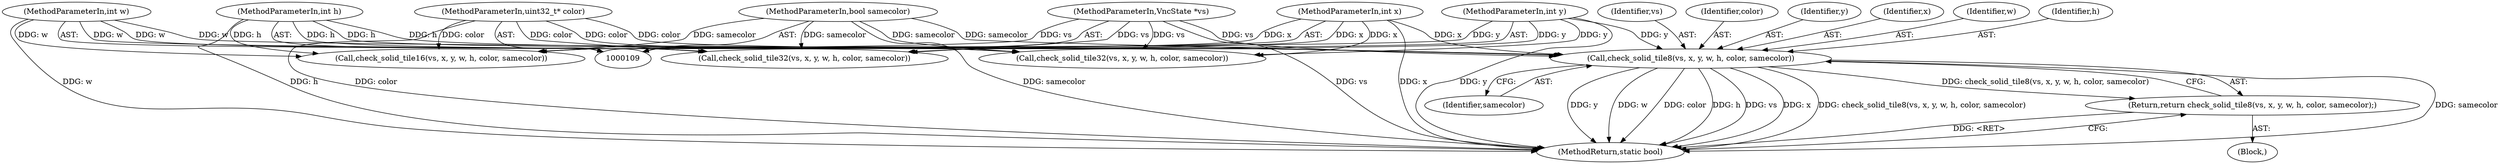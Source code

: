 digraph "0_qemu_9f64916da20eea67121d544698676295bbb105a7_0@pointer" {
"1000175" [label="(Call,check_solid_tile8(vs, x, y, w, h, color, samecolor))"];
"1000110" [label="(MethodParameterIn,VncState *vs)"];
"1000111" [label="(MethodParameterIn,int x)"];
"1000112" [label="(MethodParameterIn,int y)"];
"1000113" [label="(MethodParameterIn,int w)"];
"1000114" [label="(MethodParameterIn,int h)"];
"1000115" [label="(MethodParameterIn,uint32_t* color)"];
"1000116" [label="(MethodParameterIn,bool samecolor)"];
"1000174" [label="(Return,return check_solid_tile8(vs, x, y, w, h, color, samecolor);)"];
"1000175" [label="(Call,check_solid_tile8(vs, x, y, w, h, color, samecolor))"];
"1000111" [label="(MethodParameterIn,int x)"];
"1000113" [label="(MethodParameterIn,int w)"];
"1000165" [label="(Call,check_solid_tile16(vs, x, y, w, h, color, samecolor))"];
"1000985" [label="(MethodReturn,static bool)"];
"1000114" [label="(MethodParameterIn,int h)"];
"1000180" [label="(Identifier,h)"];
"1000115" [label="(MethodParameterIn,uint32_t* color)"];
"1000155" [label="(Call,check_solid_tile32(vs, x, y, w, h, color, samecolor))"];
"1000174" [label="(Return,return check_solid_tile8(vs, x, y, w, h, color, samecolor);)"];
"1000176" [label="(Identifier,vs)"];
"1000110" [label="(MethodParameterIn,VncState *vs)"];
"1000181" [label="(Identifier,color)"];
"1000135" [label="(Call,check_solid_tile32(vs, x, y, w, h, color, samecolor))"];
"1000116" [label="(MethodParameterIn,bool samecolor)"];
"1000178" [label="(Identifier,y)"];
"1000177" [label="(Identifier,x)"];
"1000152" [label="(Block,)"];
"1000112" [label="(MethodParameterIn,int y)"];
"1000182" [label="(Identifier,samecolor)"];
"1000179" [label="(Identifier,w)"];
"1000175" -> "1000174"  [label="AST: "];
"1000175" -> "1000182"  [label="CFG: "];
"1000176" -> "1000175"  [label="AST: "];
"1000177" -> "1000175"  [label="AST: "];
"1000178" -> "1000175"  [label="AST: "];
"1000179" -> "1000175"  [label="AST: "];
"1000180" -> "1000175"  [label="AST: "];
"1000181" -> "1000175"  [label="AST: "];
"1000182" -> "1000175"  [label="AST: "];
"1000174" -> "1000175"  [label="CFG: "];
"1000175" -> "1000985"  [label="DDG: samecolor"];
"1000175" -> "1000985"  [label="DDG: y"];
"1000175" -> "1000985"  [label="DDG: w"];
"1000175" -> "1000985"  [label="DDG: color"];
"1000175" -> "1000985"  [label="DDG: h"];
"1000175" -> "1000985"  [label="DDG: vs"];
"1000175" -> "1000985"  [label="DDG: x"];
"1000175" -> "1000985"  [label="DDG: check_solid_tile8(vs, x, y, w, h, color, samecolor)"];
"1000175" -> "1000174"  [label="DDG: check_solid_tile8(vs, x, y, w, h, color, samecolor)"];
"1000110" -> "1000175"  [label="DDG: vs"];
"1000111" -> "1000175"  [label="DDG: x"];
"1000112" -> "1000175"  [label="DDG: y"];
"1000113" -> "1000175"  [label="DDG: w"];
"1000114" -> "1000175"  [label="DDG: h"];
"1000115" -> "1000175"  [label="DDG: color"];
"1000116" -> "1000175"  [label="DDG: samecolor"];
"1000110" -> "1000109"  [label="AST: "];
"1000110" -> "1000985"  [label="DDG: vs"];
"1000110" -> "1000135"  [label="DDG: vs"];
"1000110" -> "1000155"  [label="DDG: vs"];
"1000110" -> "1000165"  [label="DDG: vs"];
"1000111" -> "1000109"  [label="AST: "];
"1000111" -> "1000985"  [label="DDG: x"];
"1000111" -> "1000135"  [label="DDG: x"];
"1000111" -> "1000155"  [label="DDG: x"];
"1000111" -> "1000165"  [label="DDG: x"];
"1000112" -> "1000109"  [label="AST: "];
"1000112" -> "1000985"  [label="DDG: y"];
"1000112" -> "1000135"  [label="DDG: y"];
"1000112" -> "1000155"  [label="DDG: y"];
"1000112" -> "1000165"  [label="DDG: y"];
"1000113" -> "1000109"  [label="AST: "];
"1000113" -> "1000985"  [label="DDG: w"];
"1000113" -> "1000135"  [label="DDG: w"];
"1000113" -> "1000155"  [label="DDG: w"];
"1000113" -> "1000165"  [label="DDG: w"];
"1000114" -> "1000109"  [label="AST: "];
"1000114" -> "1000985"  [label="DDG: h"];
"1000114" -> "1000135"  [label="DDG: h"];
"1000114" -> "1000155"  [label="DDG: h"];
"1000114" -> "1000165"  [label="DDG: h"];
"1000115" -> "1000109"  [label="AST: "];
"1000115" -> "1000985"  [label="DDG: color"];
"1000115" -> "1000135"  [label="DDG: color"];
"1000115" -> "1000155"  [label="DDG: color"];
"1000115" -> "1000165"  [label="DDG: color"];
"1000116" -> "1000109"  [label="AST: "];
"1000116" -> "1000985"  [label="DDG: samecolor"];
"1000116" -> "1000135"  [label="DDG: samecolor"];
"1000116" -> "1000155"  [label="DDG: samecolor"];
"1000116" -> "1000165"  [label="DDG: samecolor"];
"1000174" -> "1000152"  [label="AST: "];
"1000985" -> "1000174"  [label="CFG: "];
"1000174" -> "1000985"  [label="DDG: <RET>"];
}
